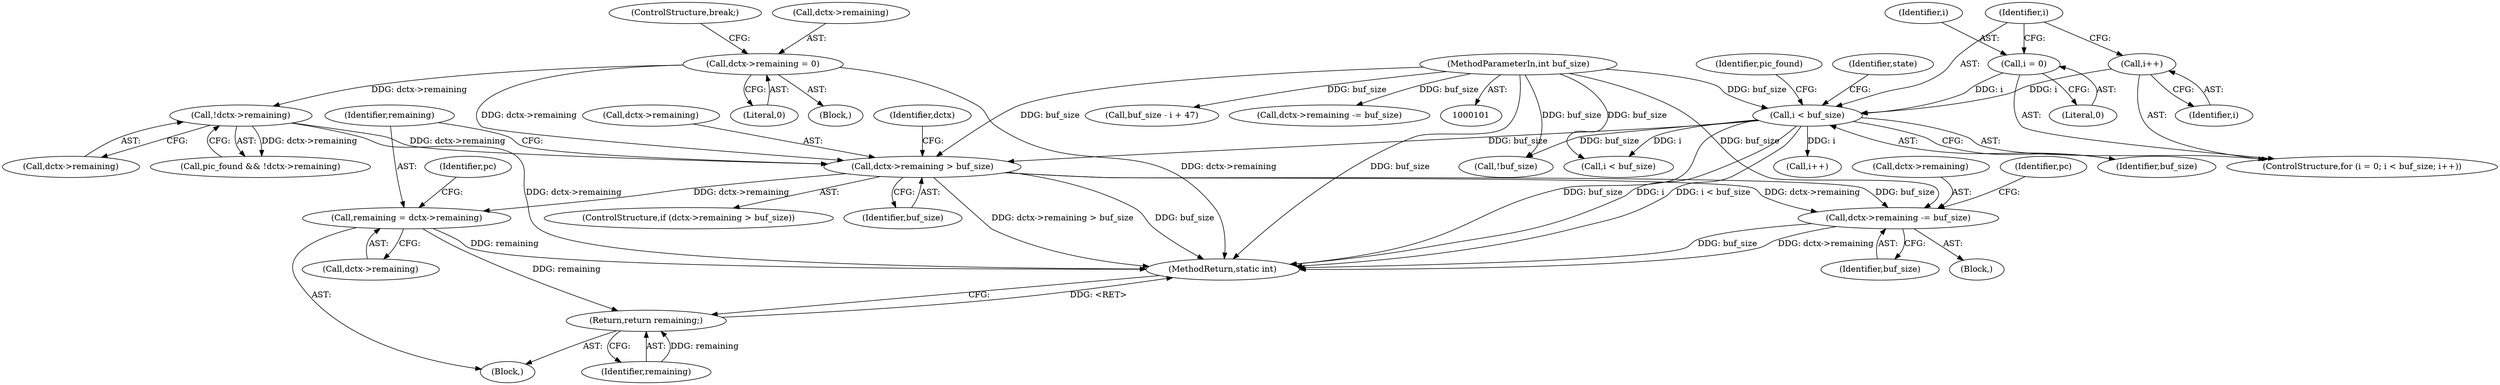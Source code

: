 digraph "0_FFmpeg_0a709e2a10b8288a0cc383547924ecfe285cef89@API" {
"1000343" [label="(Call,dctx->remaining > buf_size)"];
"1000163" [label="(Call,dctx->remaining = 0)"];
"1000172" [label="(Call,!dctx->remaining)"];
"1000137" [label="(Call,i < buf_size)"];
"1000140" [label="(Call,i++)"];
"1000134" [label="(Call,i = 0)"];
"1000104" [label="(MethodParameterIn,int buf_size)"];
"1000349" [label="(Call,dctx->remaining -= buf_size)"];
"1000357" [label="(Call,remaining = dctx->remaining)"];
"1000383" [label="(Return,return remaining;)"];
"1000353" [label="(Identifier,buf_size)"];
"1000350" [label="(Call,dctx->remaining)"];
"1000183" [label="(Call,i < buf_size)"];
"1000170" [label="(Call,pic_found && !dctx->remaining)"];
"1000139" [label="(Identifier,buf_size)"];
"1000359" [label="(Call,dctx->remaining)"];
"1000163" [label="(Call,dctx->remaining = 0)"];
"1000293" [label="(Call,buf_size - i + 47)"];
"1000349" [label="(Call,dctx->remaining -= buf_size)"];
"1000387" [label="(Identifier,pc)"];
"1000172" [label="(Call,!dctx->remaining)"];
"1000333" [label="(Call,dctx->remaining -= buf_size)"];
"1000358" [label="(Identifier,remaining)"];
"1000167" [label="(Literal,0)"];
"1000364" [label="(Identifier,pc)"];
"1000171" [label="(Identifier,pic_found)"];
"1000134" [label="(Call,i = 0)"];
"1000104" [label="(MethodParameterIn,int buf_size)"];
"1000173" [label="(Call,dctx->remaining)"];
"1000144" [label="(Identifier,state)"];
"1000141" [label="(Identifier,i)"];
"1000384" [label="(Identifier,remaining)"];
"1000168" [label="(ControlStructure,break;)"];
"1000135" [label="(Identifier,i)"];
"1000355" [label="(Block,)"];
"1000136" [label="(Literal,0)"];
"1000383" [label="(Return,return remaining;)"];
"1000133" [label="(ControlStructure,for (i = 0; i < buf_size; i++))"];
"1000344" [label="(Call,dctx->remaining)"];
"1000152" [label="(Block,)"];
"1000178" [label="(Call,!buf_size)"];
"1000138" [label="(Identifier,i)"];
"1000348" [label="(Block,)"];
"1000343" [label="(Call,dctx->remaining > buf_size)"];
"1000342" [label="(ControlStructure,if (dctx->remaining > buf_size))"];
"1000351" [label="(Identifier,dctx)"];
"1000397" [label="(MethodReturn,static int)"];
"1000164" [label="(Call,dctx->remaining)"];
"1000137" [label="(Call,i < buf_size)"];
"1000140" [label="(Call,i++)"];
"1000153" [label="(Call,i++)"];
"1000347" [label="(Identifier,buf_size)"];
"1000357" [label="(Call,remaining = dctx->remaining)"];
"1000343" -> "1000342"  [label="AST: "];
"1000343" -> "1000347"  [label="CFG: "];
"1000344" -> "1000343"  [label="AST: "];
"1000347" -> "1000343"  [label="AST: "];
"1000351" -> "1000343"  [label="CFG: "];
"1000358" -> "1000343"  [label="CFG: "];
"1000343" -> "1000397"  [label="DDG: dctx->remaining > buf_size"];
"1000343" -> "1000397"  [label="DDG: buf_size"];
"1000163" -> "1000343"  [label="DDG: dctx->remaining"];
"1000172" -> "1000343"  [label="DDG: dctx->remaining"];
"1000137" -> "1000343"  [label="DDG: buf_size"];
"1000104" -> "1000343"  [label="DDG: buf_size"];
"1000343" -> "1000349"  [label="DDG: buf_size"];
"1000343" -> "1000349"  [label="DDG: dctx->remaining"];
"1000343" -> "1000357"  [label="DDG: dctx->remaining"];
"1000163" -> "1000152"  [label="AST: "];
"1000163" -> "1000167"  [label="CFG: "];
"1000164" -> "1000163"  [label="AST: "];
"1000167" -> "1000163"  [label="AST: "];
"1000168" -> "1000163"  [label="CFG: "];
"1000163" -> "1000397"  [label="DDG: dctx->remaining"];
"1000163" -> "1000172"  [label="DDG: dctx->remaining"];
"1000172" -> "1000170"  [label="AST: "];
"1000172" -> "1000173"  [label="CFG: "];
"1000173" -> "1000172"  [label="AST: "];
"1000170" -> "1000172"  [label="CFG: "];
"1000172" -> "1000397"  [label="DDG: dctx->remaining"];
"1000172" -> "1000170"  [label="DDG: dctx->remaining"];
"1000137" -> "1000133"  [label="AST: "];
"1000137" -> "1000139"  [label="CFG: "];
"1000138" -> "1000137"  [label="AST: "];
"1000139" -> "1000137"  [label="AST: "];
"1000144" -> "1000137"  [label="CFG: "];
"1000171" -> "1000137"  [label="CFG: "];
"1000137" -> "1000397"  [label="DDG: buf_size"];
"1000137" -> "1000397"  [label="DDG: i"];
"1000137" -> "1000397"  [label="DDG: i < buf_size"];
"1000140" -> "1000137"  [label="DDG: i"];
"1000134" -> "1000137"  [label="DDG: i"];
"1000104" -> "1000137"  [label="DDG: buf_size"];
"1000137" -> "1000153"  [label="DDG: i"];
"1000137" -> "1000178"  [label="DDG: buf_size"];
"1000137" -> "1000183"  [label="DDG: i"];
"1000140" -> "1000133"  [label="AST: "];
"1000140" -> "1000141"  [label="CFG: "];
"1000141" -> "1000140"  [label="AST: "];
"1000138" -> "1000140"  [label="CFG: "];
"1000134" -> "1000133"  [label="AST: "];
"1000134" -> "1000136"  [label="CFG: "];
"1000135" -> "1000134"  [label="AST: "];
"1000136" -> "1000134"  [label="AST: "];
"1000138" -> "1000134"  [label="CFG: "];
"1000104" -> "1000101"  [label="AST: "];
"1000104" -> "1000397"  [label="DDG: buf_size"];
"1000104" -> "1000178"  [label="DDG: buf_size"];
"1000104" -> "1000183"  [label="DDG: buf_size"];
"1000104" -> "1000293"  [label="DDG: buf_size"];
"1000104" -> "1000333"  [label="DDG: buf_size"];
"1000104" -> "1000349"  [label="DDG: buf_size"];
"1000349" -> "1000348"  [label="AST: "];
"1000349" -> "1000353"  [label="CFG: "];
"1000350" -> "1000349"  [label="AST: "];
"1000353" -> "1000349"  [label="AST: "];
"1000387" -> "1000349"  [label="CFG: "];
"1000349" -> "1000397"  [label="DDG: buf_size"];
"1000349" -> "1000397"  [label="DDG: dctx->remaining"];
"1000357" -> "1000355"  [label="AST: "];
"1000357" -> "1000359"  [label="CFG: "];
"1000358" -> "1000357"  [label="AST: "];
"1000359" -> "1000357"  [label="AST: "];
"1000364" -> "1000357"  [label="CFG: "];
"1000357" -> "1000397"  [label="DDG: remaining"];
"1000357" -> "1000383"  [label="DDG: remaining"];
"1000383" -> "1000355"  [label="AST: "];
"1000383" -> "1000384"  [label="CFG: "];
"1000384" -> "1000383"  [label="AST: "];
"1000397" -> "1000383"  [label="CFG: "];
"1000383" -> "1000397"  [label="DDG: <RET>"];
"1000384" -> "1000383"  [label="DDG: remaining"];
}
